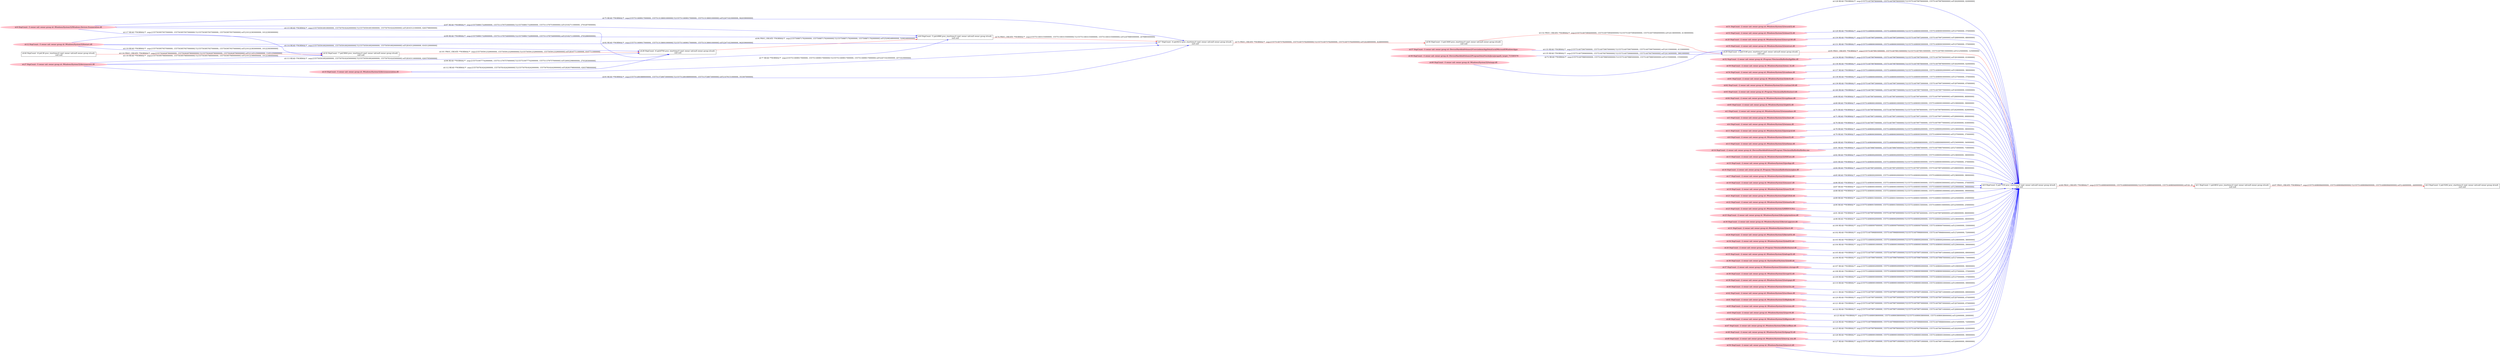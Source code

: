 digraph  {
rankdir=LR
"51"[color=pink,label="id:51 HopCount: -2 owner uid: owner group id: /Windows/System32/wsock32.dll ", shape=oval,style=filled];
"0"[color=black,label="id:0 HopCount: 0 pid:7316 proc_starttime:0 cmd: owner uid:null owner group id:null,\n null null", shape=box,style=solid];
"51" -> "0" [id=128,__obj="READ"color=blue,label="id:128 READ **NORMAL**  seqs:[1557514079978000000, 1557514079978000000] T:[1557514079978000000, 1557514079978000000] relT:[62000000, 62000000]",style=solid];
"53"[color=pink,label="id:53 HopCount: -2 owner uid: owner group id: /Windows/System32/oleaut32.dll ", shape=oval,style=filled];
"53" -> "0" [id=129,__obj="READ"color=blue,label="id:129 READ **NORMAL**  seqs:[1557514080003000000, 1557514080003000000] T:[1557514080003000000, 1557514080003000000] relT:[37000000, 37000000]",style=solid];
"20"[color=pink,label="id:20 HopCount: -2 owner uid: owner group id: /Windows/System32/msvcp140.dll ", shape=oval,style=filled];
"20" -> "0" [id=130,__obj="READ"color=blue,label="id:130 READ **NORMAL**  seqs:[1557514079972000000, 1557514079972000000] T:[1557514079972000000, 1557514079972000000] relT:[68000000, 68000000]",style=solid];
"55"[color=pink,label="id:55 HopCount: -2 owner uid: owner group id: /Windows/System32/wintrust.dll ", shape=oval,style=filled];
"55" -> "0" [id=131,__obj="READ"color=blue,label="id:131 READ **NORMAL**  seqs:[1557514080003000000, 1557514080003000000] T:[1557514080003000000, 1557514080003000000] relT:[37000000, 37000000]",style=solid];
"56"[color=black,label="id:56 HopCount: -3 pid:3400 proc_starttime:0 cmd: owner uid:null owner group id:null,\n null null", shape=box,style=solid];
"29"[color=black,label="id:29 HopCount: -2 pid:5140 proc_starttime:0 cmd: owner uid:null owner group id:null,\n null null", shape=box,style=solid];
"56" -> "29" [id=132,__obj="PROC_CREATE"color=red,label="id:132 PROC_CREATE **NORMAL**  seqs:[1557514075904000000, 1557514075904000000] T:[1557514075904000000, 1557514075904000000] relT:[4136000000, 4136000000]",style=solid];
"57"[color=pink,label="id:57 HopCount: -3 owner uid: owner group id: /Device/HarddiskVolume2/Users/admin/AppData/Local/Microsoft/WindowsApps ", shape=oval,style=filled];
"57" -> "29" [id=133,__obj="READ"color=blue,label="id:133 READ **NORMAL**  seqs:[1557514075907000000, 1557514075907000000] T:[1557514075907000000, 1557514075907000000] relT:[4133000000, 4133000000]",style=solid];
"52"[color=pink,label="id:52 HopCount: -2 owner uid: owner group id: /Program Files/mozilla/firefox/lgpllibs.dll ", shape=oval,style=filled];
"52" -> "0" [id=134,__obj="READ"color=blue,label="id:134 READ **NORMAL**  seqs:[1557514079979000000, 1557514079979000000] T:[1557514079979000000, 1557514079979000000] relT:[61000000, 61000000]",style=solid];
"58"[color=pink,label="id:58 HopCount: -3 owner uid: owner group id: /Device/HarddiskVolume2/ProgramData/Oracle/Java/javapath_target_715365579 ", shape=oval,style=filled];
"58" -> "29" [id=135,__obj="READ"color=blue,label="id:135 READ **NORMAL**  seqs:[1557514075906000000, 1557514076079000000] T:[1557514075906000000, 1557514076079000000] relT:[4134000000, 3961000000]",style=solid];
"59"[color=pink,label="id:59 HopCount: -2 owner uid: owner group id: /Windows/System32/ws2_32.dll ", shape=oval,style=filled];
"59" -> "0" [id=136,__obj="READ"color=blue,label="id:136 READ **NORMAL**  seqs:[1557514079978000000, 1557514079978000000] T:[1557514079978000000, 1557514079978000000] relT:[62000000, 62000000]",style=solid];
"54"[color=pink,label="id:54 HopCount: -2 owner uid: owner group id: /Windows/System32/combase.dll ", shape=oval,style=filled];
"54" -> "0" [id=137,__obj="READ"color=blue,label="id:137 READ **NORMAL**  seqs:[1557514080002000000, 1557514080002000000] T:[1557514080002000000, 1557514080002000000] relT:[38000000, 38000000]",style=solid];
"61"[color=pink,label="id:61 HopCount: -2 owner uid: owner group id: /Windows/System32/ole32.dll ", shape=oval,style=filled];
"61" -> "0" [id=138,__obj="READ"color=blue,label="id:138 READ **NORMAL**  seqs:[1557514080003000000, 1557514080003000000] T:[1557514080003000000, 1557514080003000000] relT:[37000000, 37000000]",style=solid];
"62"[color=pink,label="id:62 HopCount: -2 owner uid: owner group id: /Windows/System32/vcruntime140.dll ", shape=oval,style=filled];
"62" -> "0" [id=139,__obj="READ"color=blue,label="id:139 READ **NORMAL**  seqs:[1557514079973000000, 1557514079973000000] T:[1557514079973000000, 1557514079973000000] relT:[67000000, 67000000]",style=solid];
"63"[color=pink,label="id:63 HopCount: -2 owner uid: owner group id: /Program Files/mozilla/firefox/nss3.dll ", shape=oval,style=filled];
"63" -> "0" [id=140,__obj="READ"color=blue,label="id:140 READ **NORMAL**  seqs:[1557514079977000000, 1557514079977000000] T:[1557514079977000000, 1557514079977000000] relT:[63000000, 63000000]",style=solid];
"1"[color=black,label="id:1 HopCount: 1 pid:6832 proc_starttime:0 cmd: owner uid:null owner group id:null,\n null null", shape=box,style=solid];
"0" -> "1" [id=66,__obj="PROC_CREATE"color=red,label="id:66 PROC_CREATE **NORMAL**  seqs:[1557514080040000000, 1557514080040000000] T:[1557514080040000000, 1557514080040000000] relT:[0, 0]",style=solid];
"2"[color=black,label="id:2 HopCount: 2 pid:5292 proc_starttime:0 cmd: owner uid:null owner group id:null,\n null null", shape=box,style=solid];
"1" -> "2" [id=67,__obj="PROC_CREATE"color=red,label="id:67 PROC_CREATE **NORMAL**  seqs:[1557514080084000000, 1557514080084000000] T:[1557514080084000000, 1557514080084000000] relT:[-44000000, -44000000]",style=solid];
"64"[color=pink,label="id:64 HopCount: -2 owner uid: owner group id: /Windows/System32/cryptbase.dll ", shape=oval,style=filled];
"64" -> "0" [id=68,__obj="READ"color=blue,label="id:68 READ **NORMAL**  seqs:[1557514079974000000, 1557514079974000000] T:[1557514079974000000, 1557514079974000000] relT:[66000000, 66000000]",style=solid];
"65"[color=pink,label="id:65 HopCount: -2 owner uid: owner group id: /Windows/System32/gdi32.dll ", shape=oval,style=filled];
"65" -> "0" [id=69,__obj="READ"color=blue,label="id:69 READ **NORMAL**  seqs:[1557514080001000000, 1557514080001000000] T:[1557514080001000000, 1557514080001000000] relT:[39000000, 39000000]",style=solid];
"3"[color=pink,label="id:3 HopCount: -2 owner uid: owner group id: /Windows/System32/winmmbase.dll ", shape=oval,style=filled];
"3" -> "0" [id=70,__obj="READ"color=blue,label="id:70 READ **NORMAL**  seqs:[1557514079978000000, 1557514079978000000] T:[1557514079978000000, 1557514079978000000] relT:[62000000, 62000000]",style=solid];
"5"[color=pink,label="id:5 HopCount: -2 owner uid: owner group id: /Windows/System32/sechost.dll ", shape=oval,style=filled];
"5" -> "0" [id=71,__obj="READ"color=blue,label="id:71 READ **NORMAL**  seqs:[1557514079971000000, 1557514079971000000] T:[1557514079971000000, 1557514079971000000] relT:[69000000, 69000000]",style=solid];
"60"[color=pink,label="id:60 HopCount: -3 owner uid: owner group id: /Windows/System32/twinapi.dll ", shape=oval,style=filled];
"60" -> "29" [id=72,__obj="READ"color=blue,label="id:72 READ **NORMAL**  seqs:[1557514079885000000, 1557514079885000000] T:[1557514079885000000, 1557514079885000000] relT:[155000000, 155000000]",style=solid];
"7"[color=black,label="id:7 HopCount: -4 pid:8212 proc_starttime:0 cmd: owner uid:null owner group id:null,\n null null", shape=box,style=solid];
"7" -> "56" [id=73,__obj="PROC_CREATE"color=red,label="id:73 PROC_CREATE **NORMAL**  seqs:[1557514075792000000, 1557514075792000000] T:[1557514075792000000, 1557514075792000000] relT:[4248000000, 4248000000]",style=solid];
"8"[color=black,label="id:8 HopCount: -5 pid:4980 proc_starttime:0 cmd: owner uid:null owner group id:null,\n null null", shape=box,style=solid];
"8" -> "7" [id=74,__obj="PROC_CREATE"color=red,label="id:74 PROC_CREATE **NORMAL**  seqs:[1557511603155000000, 1557511603155000000] T:[1557511603155000000, 1557511603155000000] relT:[2476885000000, 2476885000000]",style=solid];
"9"[color=pink,label="id:9 HopCount: -5 owner uid: owner group id: /Windows/System32/Windows.Devices.Enumeration.dll ", shape=oval,style=filled];
"9" -> "7" [id=75,__obj="READ"color=blue,label="id:75 READ **NORMAL**  seqs:[1557511609017000000, 1557513138001000000] T:[1557511609017000000, 1557513138001000000] relT:[2471023000000, 942039000000]",style=solid];
"4"[color=pink,label="id:4 HopCount: -2 owner uid: owner group id: /Windows/System32/winmm.dll ", shape=oval,style=filled];
"4" -> "0" [id=76,__obj="READ"color=blue,label="id:76 READ **NORMAL**  seqs:[1557514079977000000, 1557514079977000000] T:[1557514079977000000, 1557514079977000000] relT:[63000000, 63000000]",style=solid];
"10"[color=pink,label="id:10 HopCount: -5 owner uid: owner group id: /Windows/System32/deviceassociation.dll ", shape=oval,style=filled];
"10" -> "7" [id=77,__obj="READ"color=blue,label="id:77 READ **NORMAL**  seqs:[1557511609017000000, 1557511609017000000] T:[1557511609017000000, 1557511609017000000] relT:[2471023000000, 2471023000000]",style=solid];
"11"[color=pink,label="id:11 HopCount: -2 owner uid: owner group id: /Windows/System32/powrprof.dll ", shape=oval,style=filled];
"11" -> "0" [id=78,__obj="READ"color=blue,label="id:78 READ **NORMAL**  seqs:[1557514080002000000, 1557514080002000000] T:[1557514080002000000, 1557514080002000000] relT:[38000000, 38000000]",style=solid];
"6"[color=pink,label="id:6 HopCount: -2 owner uid: owner group id: /Windows/System32/imm32.dll ", shape=oval,style=filled];
"6" -> "0" [id=79,__obj="READ"color=blue,label="id:79 READ **NORMAL**  seqs:[1557514080003000000, 1557514080003000000] T:[1557514080003000000, 1557514080003000000] relT:[37000000, 37000000]",style=solid];
"13"[color=pink,label="id:13 HopCount: -2 owner uid: owner group id: /Windows/System32/uxtheme.dll ", shape=oval,style=filled];
"13" -> "0" [id=80,__obj="READ"color=blue,label="id:80 READ **NORMAL**  seqs:[1557514080006000000, 1557514080006000000] T:[1557514080006000000, 1557514080006000000] relT:[34000000, 34000000]",style=solid];
"14"[color=pink,label="id:14 HopCount: -2 owner uid: owner group id: /Device/HarddiskVolume2/Program Files/mozilla/firefox/firefox.exe ", shape=oval,style=filled];
"14" -> "0" [id=81,__obj="READ"color=blue,label="id:81 READ **NORMAL**  seqs:[1557514079967000000, 1557514079967000000] T:[1557514079967000000, 1557514079967000000] relT:[73000000, 73000000]",style=solid];
"15"[color=pink,label="id:15 HopCount: -2 owner uid: owner group id: /Windows/System32/SHCore.dll ", shape=oval,style=filled];
"15" -> "0" [id=82,__obj="READ"color=blue,label="id:82 READ **NORMAL**  seqs:[1557514080002000000, 1557514080002000000] T:[1557514080002000000, 1557514080002000000] relT:[38000000, 38000000]",style=solid];
"33"[color=pink,label="id:33 HopCount: -2 owner uid: owner group id: /Windows/System32/profapi.dll ", shape=oval,style=filled];
"33" -> "0" [id=83,__obj="READ"color=blue,label="id:83 READ **NORMAL**  seqs:[1557514080003000000, 1557514080003000000] T:[1557514080003000000, 1557514080003000000] relT:[37000000, 37000000]",style=solid];
"16"[color=pink,label="id:16 HopCount: -2 owner uid: owner group id: /Program Files/mozilla/firefox/mozglue.dll ", shape=oval,style=filled];
"16" -> "0" [id=84,__obj="READ"color=blue,label="id:84 READ **NORMAL**  seqs:[1557514079972000000, 1557514079972000000] T:[1557514079972000000, 1557514079972000000] relT:[68000000, 68000000]",style=solid];
"17"[color=pink,label="id:17 HopCount: -2 owner uid: owner group id: /Windows/System32/shlwapi.dll ", shape=oval,style=filled];
"17" -> "0" [id=85,__obj="READ"color=blue,label="id:85 READ **NORMAL**  seqs:[1557514080002000000, 1557514080002000000] T:[1557514080002000000, 1557514080002000000] relT:[38000000, 38000000]",style=solid];
"18"[color=pink,label="id:18 HopCount: -2 owner uid: owner group id: /Windows/System32/msasn1.dll ", shape=oval,style=filled];
"18" -> "0" [id=86,__obj="READ"color=blue,label="id:86 READ **NORMAL**  seqs:[1557514080003000000, 1557514080003000000] T:[1557514080003000000, 1557514080003000000] relT:[37000000, 37000000]",style=solid];
"19"[color=pink,label="id:19 HopCount: -2 owner uid: owner group id: /Windows/System32/user32.dll ", shape=oval,style=filled];
"19" -> "0" [id=87,__obj="READ"color=blue,label="id:87 READ **NORMAL**  seqs:[1557514080001000000, 1557514080001000000] T:[1557514080001000000, 1557514080001000000] relT:[39000000, 39000000]",style=solid];
"21"[color=pink,label="id:21 HopCount: -2 owner uid: owner group id: /Windows/System32/gdi32full.dll ", shape=oval,style=filled];
"21" -> "0" [id=88,__obj="READ"color=blue,label="id:88 READ **NORMAL**  seqs:[1557514080001000000, 1557514080001000000] T:[1557514080001000000, 1557514080001000000] relT:[39000000, 39000000]",style=solid];
"22"[color=pink,label="id:22 HopCount: -2 owner uid: owner group id: /Windows/System32/ntmarta.dll ", shape=oval,style=filled];
"22" -> "0" [id=89,__obj="READ"color=blue,label="id:89 READ **NORMAL**  seqs:[1557514080015000000, 1557514080015000000] T:[1557514080015000000, 1557514080015000000] relT:[25000000, 25000000]",style=solid];
"23"[color=pink,label="id:23 HopCount: -2 owner uid: owner group id: /Windows/System32/KBDUS.DLL ", shape=oval,style=filled];
"23" -> "0" [id=90,__obj="READ"color=blue,label="id:90 READ **NORMAL**  seqs:[1557514080015000000, 1557514080015000000] T:[1557514080015000000, 1557514080015000000] relT:[25000000, 25000000]",style=solid];
"25"[color=pink,label="id:25 HopCount: -2 owner uid: owner group id: /Windows/System32/bcryptprimitives.dll ", shape=oval,style=filled];
"25" -> "0" [id=91,__obj="READ"color=blue,label="id:91 READ **NORMAL**  seqs:[1557514079974000000, 1557514079974000000] T:[1557514079974000000, 1557514079974000000] relT:[66000000, 66000000]",style=solid];
"12"[color=pink,label="id:12 HopCount: -5 owner uid: owner group id: /Windows/System32/biwinrt.dll ", shape=oval,style=filled];
"12" -> "7" [id=92,__obj="READ"color=blue,label="id:92 READ **NORMAL**  seqs:[1557511609017000000, 1557513138001000000] T:[1557511609017000000, 1557513138001000000] relT:[2471023000000, 942039000000]",style=solid];
"27"[color=pink,label="id:27 HopCount: -5 owner uid: owner group id: /Windows/System32/deviceaccess.dll ", shape=oval,style=filled];
"27" -> "7" [id=93,__obj="READ"color=blue,label="id:93 READ **NORMAL**  seqs:[1557512603889000000, 1557513726673000000] T:[1557512603889000000, 1557513726673000000] relT:[1476151000000, 353367000000]",style=solid];
"28"[color=black,label="id:28 HopCount: -6 pid:8704 proc_starttime:0 cmd: owner uid:null owner group id:null,\n null null", shape=box,style=solid];
"28" -> "8" [id=94,__obj="PROC_CREATE"color=red,label="id:94 PROC_CREATE **NORMAL**  seqs:[1557508871792000000, 1557508871792000000] T:[1557508871792000000, 1557508871792000000] relT:[5208248000000, 5208248000000]",style=solid];
"29" -> "0" [id=95,__obj="PROC_CREATE"color=red,label="id:95 PROC_CREATE **NORMAL**  seqs:[1557514079915000000, 1557514079915000000] T:[1557514079915000000, 1557514079915000000] relT:[125000000, 125000000]",style=solid];
"27" -> "8" [id=96,__obj="READ"color=blue,label="id:96 READ **NORMAL**  seqs:[1557510077742000000, 1557511376757000000] T:[1557510077742000000, 1557511376757000000] relT:[4002298000000, 2703283000000]",style=solid];
"9" -> "8" [id=97,__obj="READ"color=blue,label="id:97 READ **NORMAL**  seqs:[1557508917329000000, 1557511376753000000] T:[1557508917329000000, 1557511376753000000] relT:[5162711000000, 2703287000000]",style=solid];
"30"[color=pink,label="id:30 HopCount: -2 owner uid: owner group id: /Windows/System32/kernel.appcore.dll ", shape=oval,style=filled];
"30" -> "0" [id=98,__obj="READ"color=blue,label="id:98 READ **NORMAL**  seqs:[1557514080002000000, 1557514080002000000] T:[1557514080002000000, 1557514080002000000] relT:[38000000, 38000000]",style=solid];
"12" -> "8" [id=99,__obj="READ"color=blue,label="id:99 READ **NORMAL**  seqs:[1557508917329000000, 1557511376754000000] T:[1557508917329000000, 1557511376754000000] relT:[5162711000000, 2703286000000]",style=solid];
"31"[color=pink,label="id:31 HopCount: -2 owner uid: owner group id: /Windows/System32/avrt.dll ", shape=oval,style=filled];
"31" -> "0" [id=100,__obj="READ"color=blue,label="id:100 READ **NORMAL**  seqs:[1557514080007000000, 1557514080007000000] T:[1557514080007000000, 1557514080007000000] relT:[33000000, 33000000]",style=solid];
"32"[color=black,label="id:32 HopCount: -7 pid:5804 proc_starttime:0 cmd: owner uid:null owner group id:null,\n null null", shape=box,style=solid];
"32" -> "28" [id=101,__obj="PROC_CREATE"color=red,label="id:101 PROC_CREATE **NORMAL**  seqs:[1557505912329000000, 1557505912329000000] T:[1557505912329000000, 1557505912329000000] relT:[8167711000000, 8167711000000]",style=solid];
"24"[color=pink,label="id:24 HopCount: -2 owner uid: owner group id: /Windows/System32/kernel32.dll ", shape=oval,style=filled];
"24" -> "0" [id=102,__obj="READ"color=blue,label="id:102 READ **NORMAL**  seqs:[1557514079968000000, 1557514079968000000] T:[1557514079968000000, 1557514079968000000] relT:[72000000, 72000000]",style=solid];
"34"[color=pink,label="id:34 HopCount: -2 owner uid: owner group id: /Windows/System32/shell32.dll ", shape=oval,style=filled];
"34" -> "0" [id=103,__obj="READ"color=blue,label="id:103 READ **NORMAL**  seqs:[1557514080002000000, 1557514080002000000] T:[1557514080002000000, 1557514080002000000] relT:[38000000, 38000000]",style=solid];
"26"[color=pink,label="id:26 HopCount: -2 owner uid: owner group id: /Program Files/mozilla/firefox/xul.dll ", shape=oval,style=filled];
"26" -> "0" [id=104,__obj="READ"color=blue,label="id:104 READ **NORMAL**  seqs:[1557514080001000000, 1557514080001000000] T:[1557514080001000000, 1557514080001000000] relT:[39000000, 39000000]",style=solid];
"35"[color=pink,label="id:35 HopCount: -2 owner uid: owner group id: /Windows/System32/advapi32.dll ", shape=oval,style=filled];
"35" -> "0" [id=105,__obj="READ"color=blue,label="id:105 READ **NORMAL**  seqs:[1557514079971000000, 1557514079971000000] T:[1557514079971000000, 1557514079971000000] relT:[69000000, 69000000]",style=solid];
"36"[color=pink,label="id:36 HopCount: -2 owner uid: owner group id: /SystemRoot/System32/ntdll.dll ", shape=oval,style=filled];
"36" -> "0" [id=106,__obj="READ"color=blue,label="id:106 READ **NORMAL**  seqs:[1557514079967000000, 1557514079967000000] T:[1557514079967000000, 1557514079967000000] relT:[73000000, 73000000]",style=solid];
"37"[color=pink,label="id:37 HopCount: -2 owner uid: owner group id: /Windows/System32/windows.storage.dll ", shape=oval,style=filled];
"37" -> "0" [id=107,__obj="READ"color=blue,label="id:107 READ **NORMAL**  seqs:[1557514080002000000, 1557514080002000000] T:[1557514080002000000, 1557514080002000000] relT:[38000000, 38000000]",style=solid];
"38"[color=pink,label="id:38 HopCount: -2 owner uid: owner group id: /Windows/System32/crypt32.dll ", shape=oval,style=filled];
"38" -> "0" [id=108,__obj="READ"color=blue,label="id:108 READ **NORMAL**  seqs:[1557514080003000000, 1557514080003000000] T:[1557514080003000000, 1557514080003000000] relT:[37000000, 37000000]",style=solid];
"39"[color=pink,label="id:39 HopCount: -2 owner uid: owner group id: /Windows/System32/setupapi.dll ", shape=oval,style=filled];
"39" -> "0" [id=109,__obj="READ"color=blue,label="id:109 READ **NORMAL**  seqs:[1557514080003000000, 1557514080003000000] T:[1557514080003000000, 1557514080003000000] relT:[37000000, 37000000]",style=solid];
"40"[color=pink,label="id:40 HopCount: -2 owner uid: owner group id: /Windows/System32/win32u.dll ", shape=oval,style=filled];
"40" -> "0" [id=110,__obj="READ"color=blue,label="id:110 READ **NORMAL**  seqs:[1557514080001000000, 1557514080001000000] T:[1557514080001000000, 1557514080001000000] relT:[39000000, 39000000]",style=solid];
"42"[color=pink,label="id:42 HopCount: -2 owner uid: owner group id: /Windows/System32/ucrtbase.dll ", shape=oval,style=filled];
"42" -> "0" [id=111,__obj="READ"color=blue,label="id:111 READ **NORMAL**  seqs:[1557514079971000000, 1557514079971000000] T:[1557514079971000000, 1557514079971000000] relT:[69000000, 69000000]",style=solid];
"10" -> "28" [id=112,__obj="READ"color=blue,label="id:112 READ **NORMAL**  seqs:[1557507816242000000, 1557507816242000000] T:[1557507816242000000, 1557507816242000000] relT:[6263798000000, 6263798000000]",style=solid];
"27" -> "28" [id=113,__obj="READ"color=blue,label="id:113 READ **NORMAL**  seqs:[1557505916924000000, 1557507816245000000] T:[1557505916924000000, 1557507816245000000] relT:[8163116000000, 6263795000000]",style=solid];
"12" -> "28" [id=114,__obj="READ"color=blue,label="id:114 READ **NORMAL**  seqs:[1557505916920000000, 1557505916920000000] T:[1557505916920000000, 1557505916920000000] relT:[8163120000000, 8163120000000]",style=solid];
"9" -> "28" [id=115,__obj="READ"color=blue,label="id:115 READ **NORMAL**  seqs:[1557505916919000000, 1557507816242000000] T:[1557505916919000000, 1557507816242000000] relT:[8163121000000, 6263798000000]",style=solid];
"44"[color=black,label="id:44 HopCount: -8 pid:36 proc_starttime:0 cmd: owner uid:null owner group id:null,\n null null", shape=box,style=solid];
"44" -> "32" [id=116,__obj="PROC_CREATE"color=red,label="id:116 PROC_CREATE **NORMAL**  seqs:[1557502628790000000, 1557502628790000000] T:[1557502628790000000, 1557502628790000000] relT:[11451250000000, 11451250000000]",style=solid];
"9" -> "32" [id=117,__obj="READ"color=blue,label="id:117 READ **NORMAL**  seqs:[1557503957657000000, 1557503957657000000] T:[1557503957657000000, 1557503957657000000] relT:[10122383000000, 10122383000000]",style=solid];
"27" -> "32" [id=118,__obj="READ"color=blue,label="id:118 READ **NORMAL**  seqs:[1557503957660000000, 1557503957660000000] T:[1557503957660000000, 1557503957660000000] relT:[10122380000000, 10122380000000]",style=solid];
"12" -> "32" [id=119,__obj="READ"color=blue,label="id:119 READ **NORMAL**  seqs:[1557503957657000000, 1557503957657000000] T:[1557503957657000000, 1557503957657000000] relT:[10122383000000, 10122383000000]",style=solid];
"41"[color=pink,label="id:41 HopCount: -2 owner uid: owner group id: /Windows/System32/dbghelp.dll ", shape=oval,style=filled];
"41" -> "0" [id=120,__obj="READ"color=blue,label="id:120 READ **NORMAL**  seqs:[1557514079973000000, 1557514079973000000] T:[1557514079973000000, 1557514079973000000] relT:[67000000, 67000000]",style=solid];
"45"[color=pink,label="id:45 HopCount: -2 owner uid: owner group id: /Windows/System32/version.dll ", shape=oval,style=filled];
"45" -> "0" [id=121,__obj="READ"color=blue,label="id:121 READ **NORMAL**  seqs:[1557514079973000000, 1557514079973000000] T:[1557514079973000000, 1557514079973000000] relT:[67000000, 67000000]",style=solid];
"43"[color=pink,label="id:43 HopCount: -2 owner uid: owner group id: /Windows/System32/rpcrt4.dll ", shape=oval,style=filled];
"43" -> "0" [id=122,__obj="READ"color=blue,label="id:122 READ **NORMAL**  seqs:[1557514079971000000, 1557514079971000000] T:[1557514079971000000, 1557514079971000000] relT:[69000000, 69000000]",style=solid];
"46"[color=pink,label="id:46 HopCount: -2 owner uid: owner group id: /Windows/System32/dbgcore.dll ", shape=oval,style=filled];
"46" -> "0" [id=123,__obj="READ"color=blue,label="id:123 READ **NORMAL**  seqs:[1557514080038000000, 1557514080038000000] T:[1557514080038000000, 1557514080038000000] relT:[2000000, 2000000]",style=solid];
"47"[color=pink,label="id:47 HopCount: -2 owner uid: owner group id: /Windows/System32/KernelBase.dll ", shape=oval,style=filled];
"47" -> "0" [id=124,__obj="READ"color=blue,label="id:124 READ **NORMAL**  seqs:[1557514079968000000, 1557514079968000000] T:[1557514079968000000, 1557514079968000000] relT:[72000000, 72000000]",style=solid];
"48"[color=pink,label="id:48 HopCount: -2 owner uid: owner group id: /Windows/System32/cfgmgr32.dll ", shape=oval,style=filled];
"48" -> "0" [id=125,__obj="READ"color=blue,label="id:125 READ **NORMAL**  seqs:[1557514079978000000, 1557514079978000000] T:[1557514079978000000, 1557514079978000000] relT:[62000000, 62000000]",style=solid];
"49"[color=pink,label="id:49 HopCount: -2 owner uid: owner group id: /Windows/System32/msvcp_win.dll ", shape=oval,style=filled];
"49" -> "0" [id=126,__obj="READ"color=blue,label="id:126 READ **NORMAL**  seqs:[1557514080001000000, 1557514080001000000] T:[1557514080001000000, 1557514080001000000] relT:[39000000, 39000000]",style=solid];
"50"[color=pink,label="id:50 HopCount: -2 owner uid: owner group id: /Windows/System32/msvcrt.dll ", shape=oval,style=filled];
"50" -> "0" [id=127,__obj="READ"color=blue,label="id:127 READ **NORMAL**  seqs:[1557514079971000000, 1557514079971000000] T:[1557514079971000000, 1557514079971000000] relT:[69000000, 69000000]",style=solid];
}